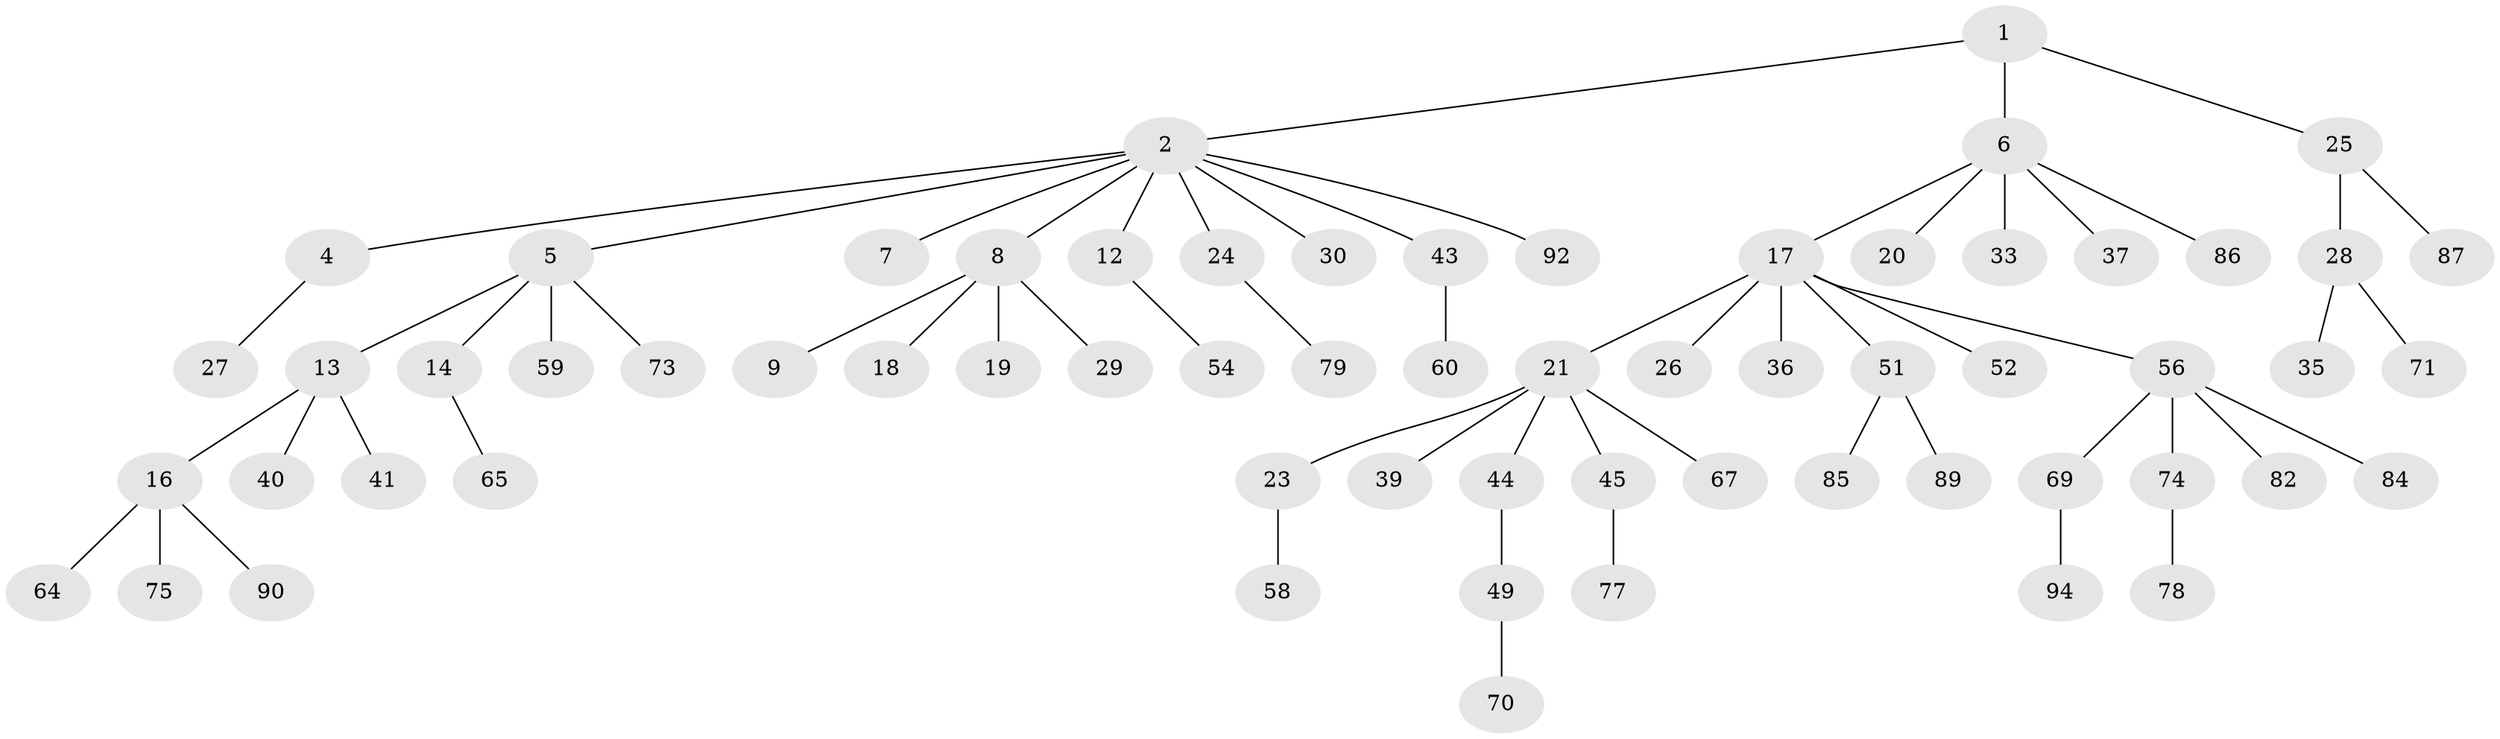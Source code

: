 // Generated by graph-tools (version 1.1) at 2025/24/03/03/25 07:24:05]
// undirected, 64 vertices, 63 edges
graph export_dot {
graph [start="1"]
  node [color=gray90,style=filled];
  1 [super="+34"];
  2 [super="+3"];
  4 [super="+38"];
  5 [super="+15"];
  6 [super="+11"];
  7;
  8 [super="+10"];
  9 [super="+76"];
  12 [super="+46"];
  13 [super="+31"];
  14 [super="+50"];
  16 [super="+61"];
  17 [super="+91"];
  18 [super="+22"];
  19;
  20 [super="+55"];
  21 [super="+32"];
  23;
  24 [super="+66"];
  25;
  26;
  27;
  28 [super="+62"];
  29 [super="+42"];
  30;
  33 [super="+57"];
  35;
  36 [super="+48"];
  37;
  39;
  40 [super="+47"];
  41 [super="+93"];
  43;
  44 [super="+72"];
  45 [super="+68"];
  49;
  51 [super="+53"];
  52;
  54 [super="+80"];
  56 [super="+63"];
  58;
  59;
  60;
  64;
  65;
  67 [super="+88"];
  69;
  70 [super="+81"];
  71;
  73;
  74;
  75;
  77 [super="+83"];
  78;
  79;
  82;
  84;
  85;
  86;
  87;
  89;
  90;
  92;
  94;
  1 -- 2;
  1 -- 6;
  1 -- 25;
  2 -- 5;
  2 -- 7;
  2 -- 12;
  2 -- 24;
  2 -- 30;
  2 -- 43;
  2 -- 8;
  2 -- 4;
  2 -- 92;
  4 -- 27;
  5 -- 13;
  5 -- 14;
  5 -- 73;
  5 -- 59;
  6 -- 17;
  6 -- 20;
  6 -- 33;
  6 -- 86;
  6 -- 37;
  8 -- 9;
  8 -- 18;
  8 -- 29;
  8 -- 19;
  12 -- 54;
  13 -- 16;
  13 -- 40;
  13 -- 41;
  14 -- 65;
  16 -- 64;
  16 -- 90;
  16 -- 75;
  17 -- 21;
  17 -- 26;
  17 -- 36;
  17 -- 51;
  17 -- 52;
  17 -- 56;
  21 -- 23;
  21 -- 44;
  21 -- 67;
  21 -- 45;
  21 -- 39;
  23 -- 58;
  24 -- 79;
  25 -- 28;
  25 -- 87;
  28 -- 35;
  28 -- 71;
  43 -- 60;
  44 -- 49;
  45 -- 77;
  49 -- 70;
  51 -- 89;
  51 -- 85;
  56 -- 82;
  56 -- 84;
  56 -- 69;
  56 -- 74;
  69 -- 94;
  74 -- 78;
}
